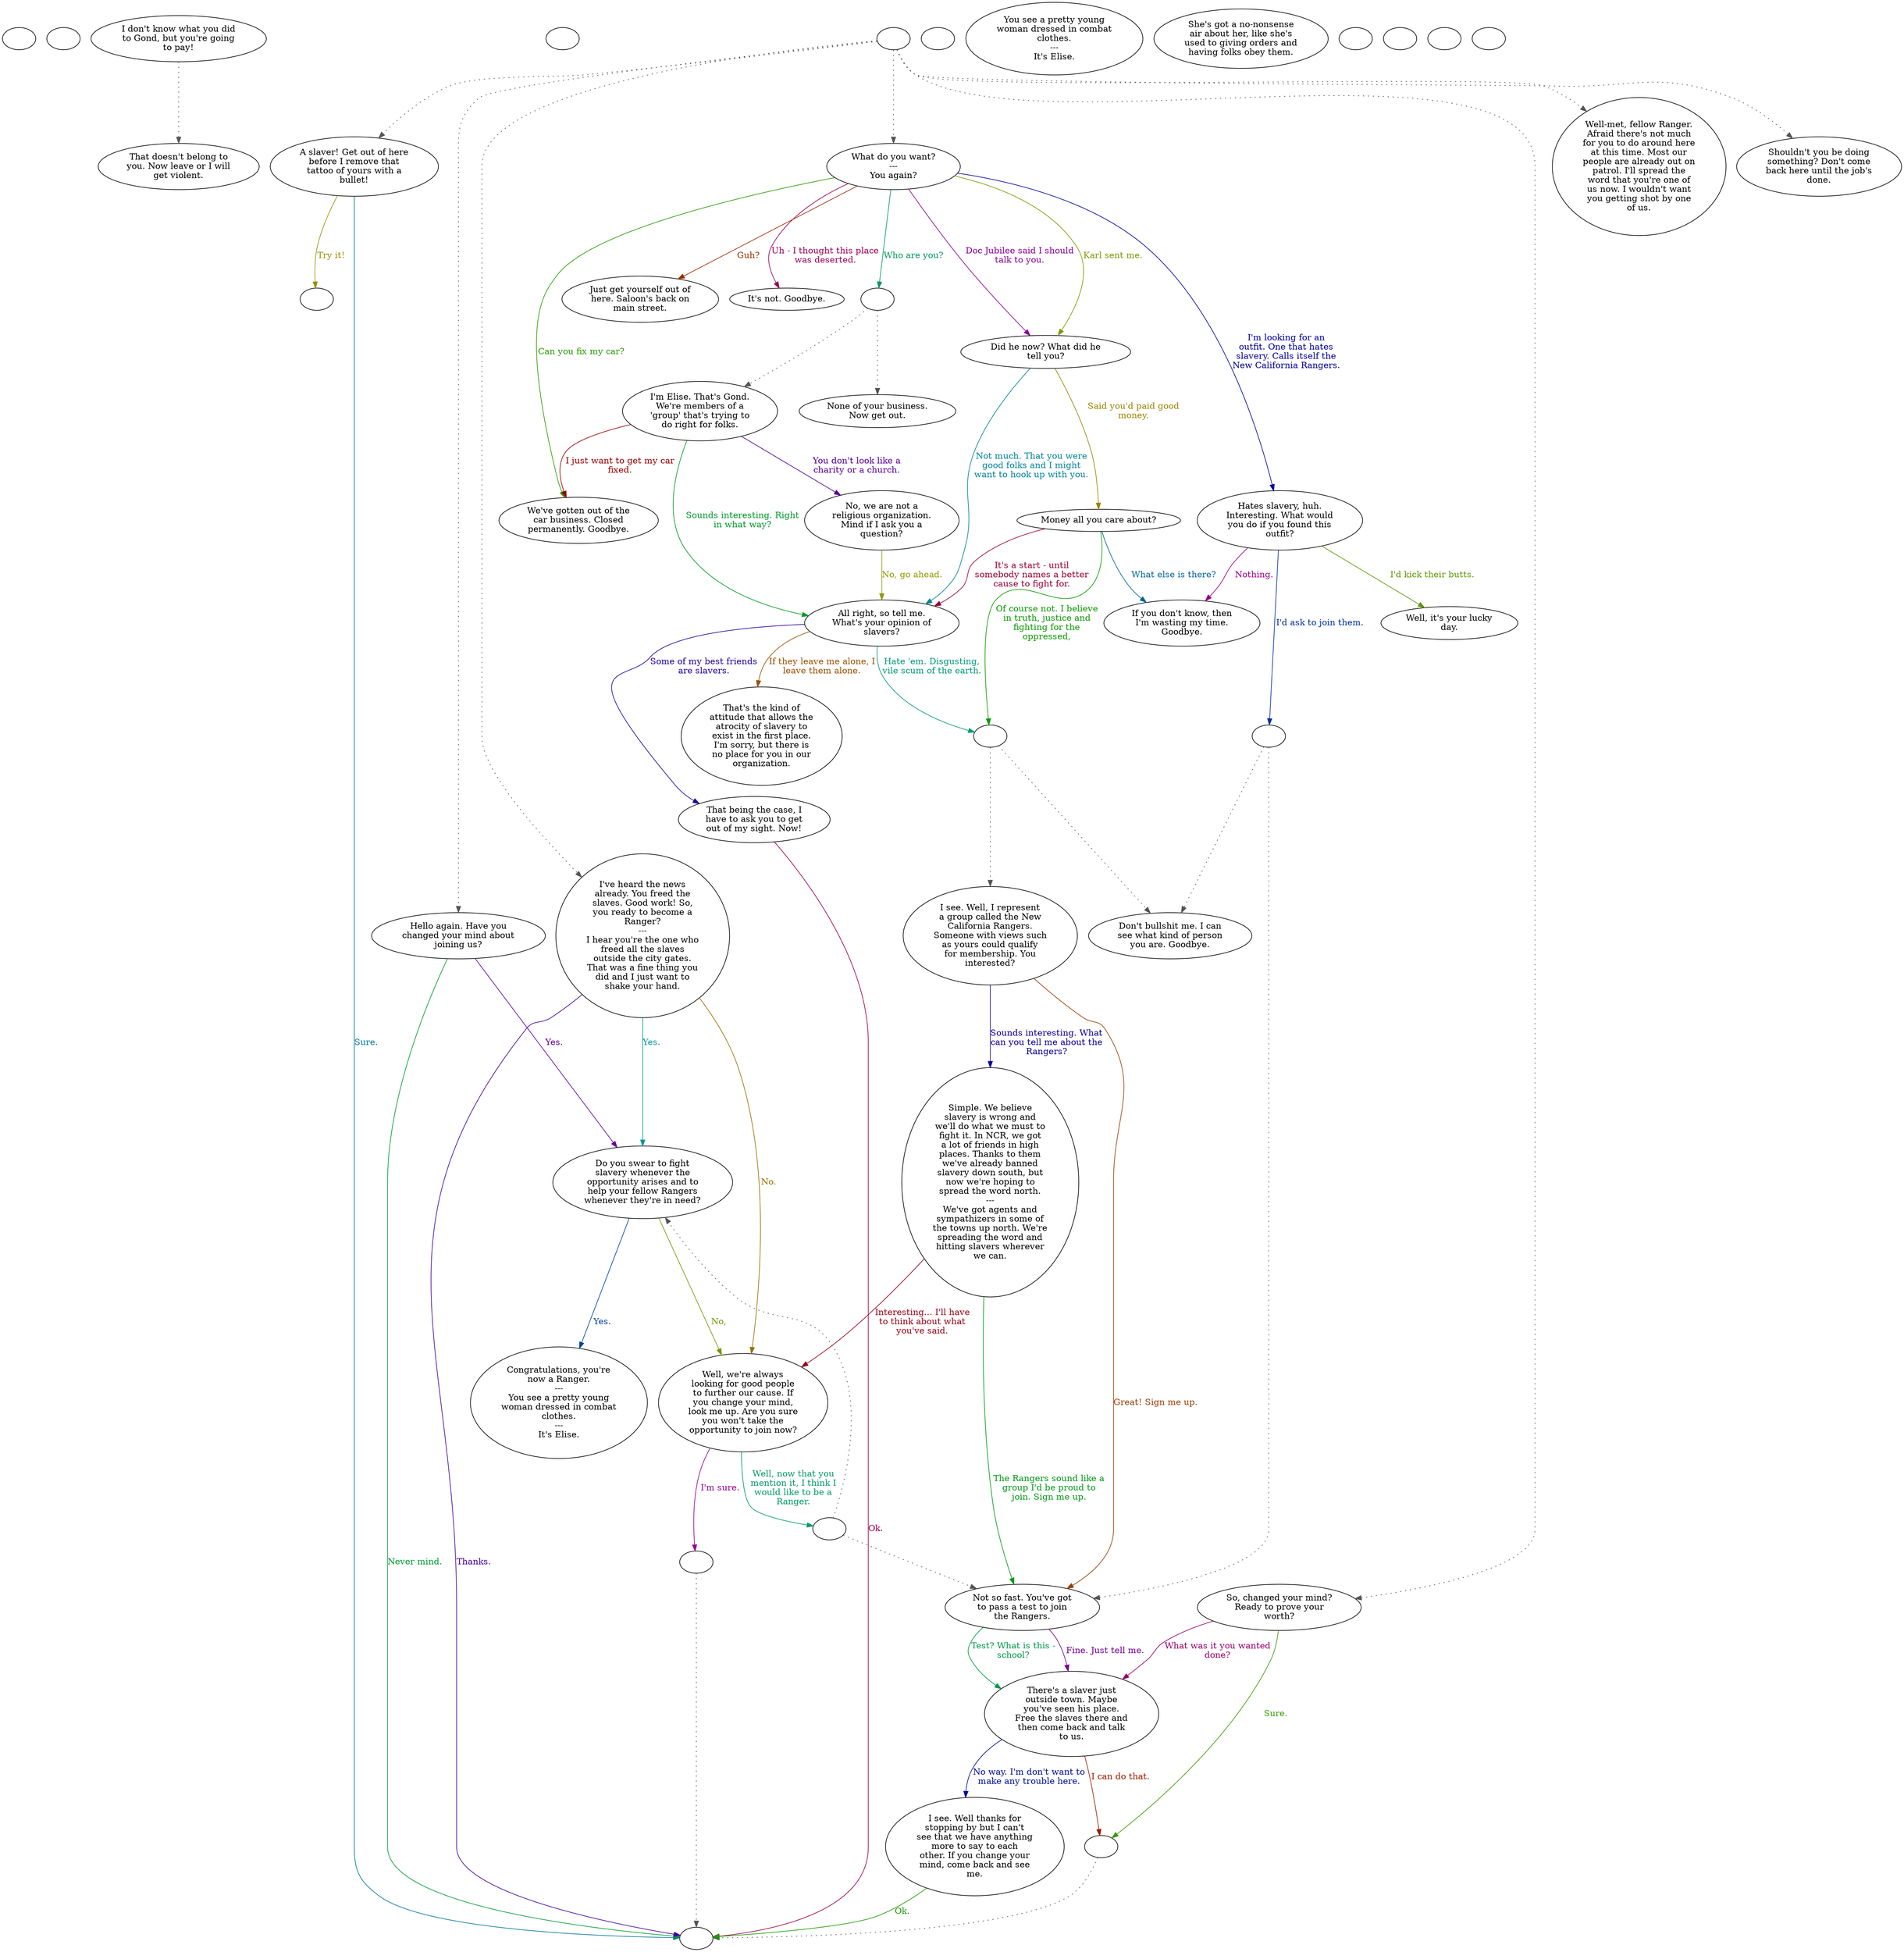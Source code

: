 digraph scelise {
  "checkPartyMembersNearDoor" [style=filled       fillcolor="#FFFFFF"       color="#000000"]
  "checkPartyMembersNearDoor" [label=""]
  "start" [style=filled       fillcolor="#FFFFFF"       color="#000000"]
  "start" [label=""]
  "critter_p_proc" [style=filled       fillcolor="#FFFFFF"       color="#000000"]
  "critter_p_proc" -> "Node031" [style=dotted color="#555555"]
  "critter_p_proc" [label="I don't know what you did\nto Gond, but you're going\nto pay!"]
  "pickup_p_proc" [style=filled       fillcolor="#FFFFFF"       color="#000000"]
  "pickup_p_proc" [label=""]
  "talk_p_proc" [style=filled       fillcolor="#FFFFFF"       color="#000000"]
  "talk_p_proc" -> "Node029" [style=dotted color="#555555"]
  "talk_p_proc" -> "Node024" [style=dotted color="#555555"]
  "talk_p_proc" -> "Node030" [style=dotted color="#555555"]
  "talk_p_proc" -> "Node020" [style=dotted color="#555555"]
  "talk_p_proc" -> "Node019" [style=dotted color="#555555"]
  "talk_p_proc" -> "Node018" [style=dotted color="#555555"]
  "talk_p_proc" -> "Node001" [style=dotted color="#555555"]
  "talk_p_proc" [label=""]
  "destroy_p_proc" [style=filled       fillcolor="#FFFFFF"       color="#000000"]
  "destroy_p_proc" [label=""]
  "look_at_p_proc" [style=filled       fillcolor="#FFFFFF"       color="#000000"]
  "look_at_p_proc" [label="You see a pretty young\nwoman dressed in combat\nclothes.\n---\nIt's Elise."]
  "description_p_proc" [style=filled       fillcolor="#FFFFFF"       color="#000000"]
  "description_p_proc" [label="She's got a no-nonsense\nair about her, like she's\nused to giving orders and\nhaving folks obey them."]
  "use_skill_on_p_proc" [style=filled       fillcolor="#FFFFFF"       color="#000000"]
  "use_skill_on_p_proc" [label=""]
  "damage_p_proc" [style=filled       fillcolor="#FFFFFF"       color="#000000"]
  "damage_p_proc" [label=""]
  "map_enter_p_proc" [style=filled       fillcolor="#FFFFFF"       color="#000000"]
  "map_enter_p_proc" [label=""]
  "Node998" [style=filled       fillcolor="#FFFFFF"       color="#000000"]
  "Node998" [label=""]
  "Node999" [style=filled       fillcolor="#FFFFFF"       color="#000000"]
  "Node999" [label=""]
  "Node001" [style=filled       fillcolor="#FFFFFF"       color="#000000"]
  "Node001" [label="What do you want?\n---\nYou again?"]
  "Node001" -> "Node002" [label="Karl sent me." color="#7C9900" fontcolor="#7C9900"]
  "Node001" -> "Node002" [label="Doc Jubilee said I should\ntalk to you." color="#890099" fontcolor="#890099"]
  "Node001" -> "Node0306a" [label="Who are you?" color="#00995C" fontcolor="#00995C"]
  "Node001" -> "Node004" [label="Guh?" color="#993000" fontcolor="#993000"]
  "Node001" -> "Node005" [label="I'm looking for an\noutfit. One that hates\nslavery. Calls itself the\nNew California Rangers." color="#030099" fontcolor="#030099"]
  "Node001" -> "Node007" [label="Can you fix my car?" color="#299900" fontcolor="#299900"]
  "Node001" -> "Node008" [label="Uh - I thought this place\nwas deserted." color="#990056" fontcolor="#990056"]
  "Node002" [style=filled       fillcolor="#FFFFFF"       color="#000000"]
  "Node002" [label="Did he now? What did he\ntell you?"]
  "Node002" -> "Node009" [label="Not much. That you were\ngood folks and I might\nwant to hook up with you." color="#008399" fontcolor="#008399"]
  "Node002" -> "Node010" [label="Said you'd paid good\nmoney." color="#998300" fontcolor="#998300"]
  "Node003" [style=filled       fillcolor="#FFFFFF"       color="#000000"]
  "Node003" [label="I'm Elise. That's Gond.\nWe're members of a\n'group' that's trying to\ndo right for folks."]
  "Node003" -> "Node013" [label="You don't look like a\ncharity or a church." color="#560099" fontcolor="#560099"]
  "Node003" -> "Node009" [label="Sounds interesting. Right\nin what way?" color="#009929" fontcolor="#009929"]
  "Node003" -> "Node007" [label="I just want to get my car\nfixed." color="#990003" fontcolor="#990003"]
  "Node004" [style=filled       fillcolor="#FFFFFF"       color="#000000"]
  "Node004" [label="Just get yourself out of\nhere. Saloon's back on\nmain street."]
  "Node005" [style=filled       fillcolor="#FFFFFF"       color="#000000"]
  "Node005" [label="Hates slavery, huh.\nInteresting. What would\nyou do if you found this\noutfit?"]
  "Node005" -> "Node1411a" [label="I'd ask to join them." color="#003099" fontcolor="#003099"]
  "Node005" -> "Node016" [label="I'd kick their butts." color="#5D9900" fontcolor="#5D9900"]
  "Node005" -> "Node012" [label="Nothing." color="#990089" fontcolor="#990089"]
  "Node006" [style=filled       fillcolor="#FFFFFF"       color="#000000"]
  "Node006" [label="None of your business.\nNow get out."]
  "Node007" [style=filled       fillcolor="#FFFFFF"       color="#000000"]
  "Node007" [label="We've gotten out of the\ncar business. Closed\npermanently. Goodbye."]
  "Node008" [style=filled       fillcolor="#FFFFFF"       color="#000000"]
  "Node008" [label="It's not. Goodbye."]
  "Node009" [style=filled       fillcolor="#FFFFFF"       color="#000000"]
  "Node009" [label="All right, so tell me.\nWhat's your opinion of\nslavers?"]
  "Node009" -> "Node2611a" [label="Hate 'em. Disgusting,\nvile scum of the earth." color="#00997C" fontcolor="#00997C"]
  "Node009" -> "Node017" [label="If they leave me alone, I\nleave them alone." color="#994F00" fontcolor="#994F00"]
  "Node009" -> "Node028" [label="Some of my best friends\nare slavers." color="#230099" fontcolor="#230099"]
  "Node010" [style=filled       fillcolor="#FFFFFF"       color="#000000"]
  "Node010" [label="Money all you care about?"]
  "Node010" -> "Node2611a" [label="Of course not. I believe\nin truth, justice and\nfighting for the\noppressed," color="#0A9900" fontcolor="#0A9900"]
  "Node010" -> "Node009" [label="It's a start - until\nsomebody names a better\ncause to fight for." color="#990037" fontcolor="#990037"]
  "Node010" -> "Node012" [label="What else is there?" color="#006399" fontcolor="#006399"]
  "Node011" [style=filled       fillcolor="#FFFFFF"       color="#000000"]
  "Node011" [label="Don't bullshit me. I can\nsee what kind of person\nyou are. Goodbye."]
  "Node012" [style=filled       fillcolor="#FFFFFF"       color="#000000"]
  "Node012" [label="If you don't know, then\nI'm wasting my time.\nGoodbye."]
  "Node013" [style=filled       fillcolor="#FFFFFF"       color="#000000"]
  "Node013" [label="No, we are not a\nreligious organization.\nMind if I ask you a\nquestion?"]
  "Node013" -> "Node009" [label="No, go ahead." color="#909900" fontcolor="#909900"]
  "Node014" [style=filled       fillcolor="#FFFFFF"       color="#000000"]
  "Node014" [label="Not so fast. You've got\nto pass a test to join\nthe Rangers."]
  "Node014" -> "Node015" [label="Fine. Just tell me." color="#760099" fontcolor="#760099"]
  "Node014" -> "Node015" [label="Test? What is this -\nschool?" color="#009949" fontcolor="#009949"]
  "Node015" [style=filled       fillcolor="#FFFFFF"       color="#000000"]
  "Node015" [label="There's a slaver just\noutside town. Maybe\nyou've seen his place.\nFree the slaves there and\nthen come back and talk\nto us."]
  "Node015" -> "NodeAccept" [label="I can do that." color="#991C00" fontcolor="#991C00"]
  "Node015" -> "Node027" [label="No way. I'm don't want to\nmake any trouble here." color="#001099" fontcolor="#001099"]
  "Node016" [style=filled       fillcolor="#FFFFFF"       color="#000000"]
  "Node016" [label="Well, it's your lucky\nday."]
  "Node017" [style=filled       fillcolor="#FFFFFF"       color="#000000"]
  "Node017" [label="That's the kind of\nattitude that allows the\natrocity of slavery to\nexist in the first place.\nI'm sorry, but there is\nno place for you in our\norganization."]
  "Node018" [style=filled       fillcolor="#FFFFFF"       color="#000000"]
  "Node018" [label="So, changed your mind?\nReady to prove your\nworth?"]
  "Node018" -> "NodeAccept" [label="Sure." color="#3D9900" fontcolor="#3D9900"]
  "Node018" -> "Node015" [label="What was it you wanted\ndone?" color="#99006A" fontcolor="#99006A"]
  "Node019" [style=filled       fillcolor="#FFFFFF"       color="#000000"]
  "Node019" [label="Shouldn't you be doing\nsomething? Don't come\nback here until the job's\ndone."]
  "Node020" [style=filled       fillcolor="#FFFFFF"       color="#000000"]
  "Node020" [label="I've heard the news\nalready. You freed the\nslaves. Good work! So,\nyou ready to become a\nRanger?\n---\nI hear you're the one who\nfreed all the slaves\noutside the city gates.\nThat was a fine thing you\ndid and I just want to\nshake your hand."]
  "Node020" -> "Node022" [label="Yes." color="#009699" fontcolor="#009699"]
  "Node020" -> "Node025" [label="No." color="#996F00" fontcolor="#996F00"]
  "Node020" -> "Node999" [label="Thanks." color="#420099" fontcolor="#420099"]
  "Node021" [style=filled       fillcolor="#FFFFFF"       color="#000000"]
  "Node021" [label="Simple. We believe\nslavery is wrong and\nwe'll do what we must to\nfight it. In NCR, we got\na lot of friends in high\nplaces. Thanks to them\nwe've already banned\nslavery down south, but\nnow we're hoping to\nspread the word north.\n---\nWe've got agents and\nsympathizers in some of\nthe towns up north. We're\nspreading the word and\nhitting slavers wherever\nwe can."]
  "Node021" -> "Node014" [label="The Rangers sound like a\ngroup I'd be proud to\njoin. Sign me up." color="#009916" fontcolor="#009916"]
  "Node021" -> "Node025" [label="Interesting... I'll have\nto think about what\nyou've said." color="#990017" fontcolor="#990017"]
  "Node022" [style=filled       fillcolor="#FFFFFF"       color="#000000"]
  "Node022" [label="Do you swear to fight\nslavery whenever the\nopportunity arises and to\nhelp your fellow Rangers\nwhenever they're in need?"]
  "Node022" -> "Node023" [label="Yes." color="#004499" fontcolor="#004499"]
  "Node022" -> "Node025" [label="No," color="#709900" fontcolor="#709900"]
  "Node023" [style=filled       fillcolor="#FFFFFF"       color="#000000"]
  "Node023" [label="Congratulations, you're\nnow a Ranger.\n---\nYou see a pretty young\nwoman dressed in combat\nclothes.\n---\nIt's Elise."]
  "Node024" [style=filled       fillcolor="#FFFFFF"       color="#000000"]
  "Node024" [label="Well-met, fellow Ranger.\nAfraid there's not much\nfor you to do around here\nat this time. Most our\npeople are already out on\npatrol. I'll spread the\nword that you're one of\nus now. I wouldn't want\nyou getting shot by one\nof us."]
  "Node025" [style=filled       fillcolor="#FFFFFF"       color="#000000"]
  "Node025" [label="Well, we're always\nlooking for good people\nto further our cause. If\nyou change your mind,\nlook me up. Are you sure\nyou won't take the\nopportunity to join now?"]
  "Node025" -> "Node999a" [label="I'm sure." color="#950099" fontcolor="#950099"]
  "Node025" -> "Node01422a" [label="Well, now that you\nmention it, I think I\nwould like to be a\nRanger." color="#009969" fontcolor="#009969"]
  "Node026" [style=filled       fillcolor="#FFFFFF"       color="#000000"]
  "Node026" [label="I see. Well, I represent\na group called the New\nCalifornia Rangers.\nSomeone with views such\nas yours could qualify\nfor membership. You\ninterested?"]
  "Node026" -> "Node014" [label="Great! Sign me up." color="#993C00" fontcolor="#993C00"]
  "Node026" -> "Node021" [label="Sounds interesting. What\ncan you tell me about the\nRangers?" color="#0F0099" fontcolor="#0F0099"]
  "Node027" [style=filled       fillcolor="#FFFFFF"       color="#000000"]
  "Node027" [label="I see. Well thanks for\nstopping by but I can't\nsee that we have anything\nmore to say to each\nother. If you change your\nmind, come back and see\nme."]
  "Node027" -> "Node999" [label="Ok." color="#1D9900" fontcolor="#1D9900"]
  "Node028" [style=filled       fillcolor="#FFFFFF"       color="#000000"]
  "Node028" [label="That being the case, I\nhave to ask you to get\nout of my sight. Now!"]
  "Node028" -> "Node999" [label="Ok." color="#99004A" fontcolor="#99004A"]
  "Node029" [style=filled       fillcolor="#FFFFFF"       color="#000000"]
  "Node029" [label="A slaver! Get out of here\nbefore I remove that\ntattoo of yours with a\nbullet!"]
  "Node029" -> "Node999" [label="Sure." color="#007799" fontcolor="#007799"]
  "Node029" -> "Node998" [label="Try it!" color="#998F00" fontcolor="#998F00"]
  "Node030" [style=filled       fillcolor="#FFFFFF"       color="#000000"]
  "Node030" [label="Hello again. Have you\nchanged your mind about\njoining us?"]
  "Node030" -> "Node022" [label="Yes." color="#620099" fontcolor="#620099"]
  "Node030" -> "Node999" [label="Never mind." color="#009935" fontcolor="#009935"]
  "Node031" [style=filled       fillcolor="#FFFFFF"       color="#000000"]
  "Node031" [label="That doesn't belong to\nyou. Now leave or I will\nget violent."]
  "timed_event_p_proc" [style=filled       fillcolor="#FFFFFF"       color="#000000"]
  "timed_event_p_proc" [label=""]
  "Node0306a" [style=filled       fillcolor="#FFFFFF"       color="#000000"]
  "Node0306a" -> "Node003" [style=dotted color="#555555"]
  "Node0306a" -> "Node006" [style=dotted color="#555555"]
  "Node0306a" [label=""]
  "Node1411a" [style=filled       fillcolor="#FFFFFF"       color="#000000"]
  "Node1411a" -> "Node014" [style=dotted color="#555555"]
  "Node1411a" -> "Node011" [style=dotted color="#555555"]
  "Node1411a" [label=""]
  "Node2611a" [style=filled       fillcolor="#FFFFFF"       color="#000000"]
  "Node2611a" -> "Node026" [style=dotted color="#555555"]
  "Node2611a" -> "Node011" [style=dotted color="#555555"]
  "Node2611a" [label=""]
  "NodeAccept" [style=filled       fillcolor="#FFFFFF"       color="#000000"]
  "NodeAccept" -> "Node999" [style=dotted color="#555555"]
  "NodeAccept" [label=""]
  "Node999a" [style=filled       fillcolor="#FFFFFF"       color="#000000"]
  "Node999a" -> "Node999" [style=dotted color="#555555"]
  "Node999a" [label=""]
  "Node01422a" [style=filled       fillcolor="#FFFFFF"       color="#000000"]
  "Node01422a" -> "Node014" [style=dotted color="#555555"]
  "Node01422a" -> "Node022" [style=dotted color="#555555"]
  "Node01422a" [label=""]
}